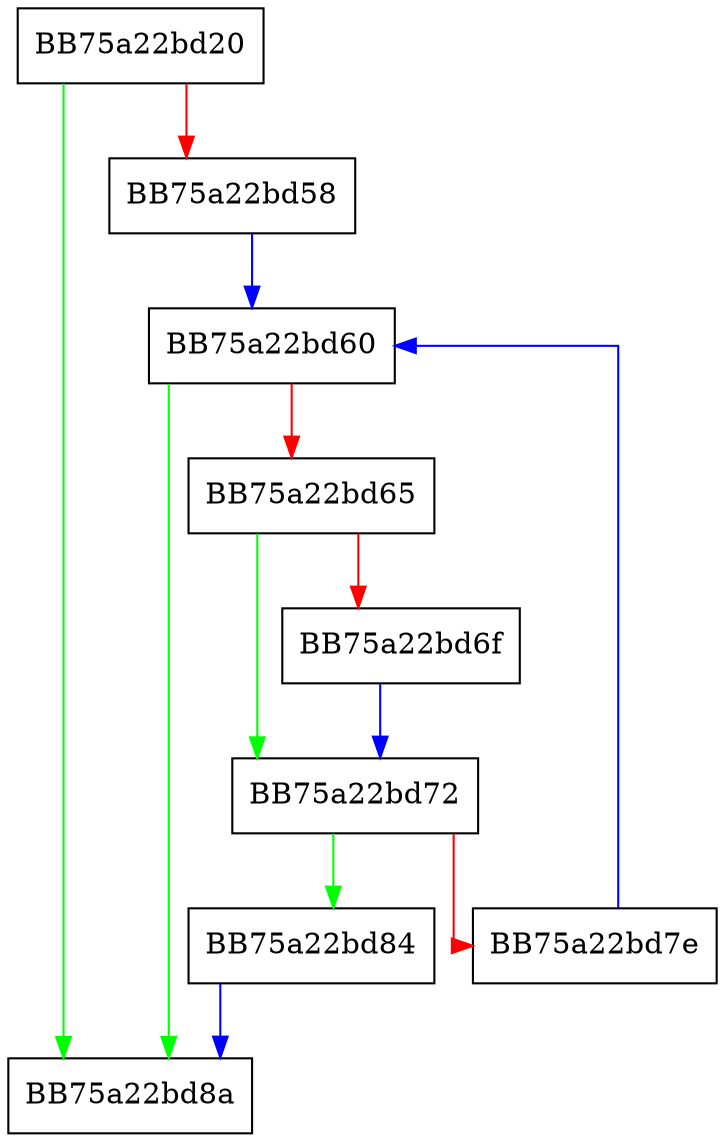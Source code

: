 digraph TestIsAllowListedRegistryTarget {
  node [shape="box"];
  graph [splines=ortho];
  BB75a22bd20 -> BB75a22bd8a [color="green"];
  BB75a22bd20 -> BB75a22bd58 [color="red"];
  BB75a22bd58 -> BB75a22bd60 [color="blue"];
  BB75a22bd60 -> BB75a22bd8a [color="green"];
  BB75a22bd60 -> BB75a22bd65 [color="red"];
  BB75a22bd65 -> BB75a22bd72 [color="green"];
  BB75a22bd65 -> BB75a22bd6f [color="red"];
  BB75a22bd6f -> BB75a22bd72 [color="blue"];
  BB75a22bd72 -> BB75a22bd84 [color="green"];
  BB75a22bd72 -> BB75a22bd7e [color="red"];
  BB75a22bd7e -> BB75a22bd60 [color="blue"];
  BB75a22bd84 -> BB75a22bd8a [color="blue"];
}